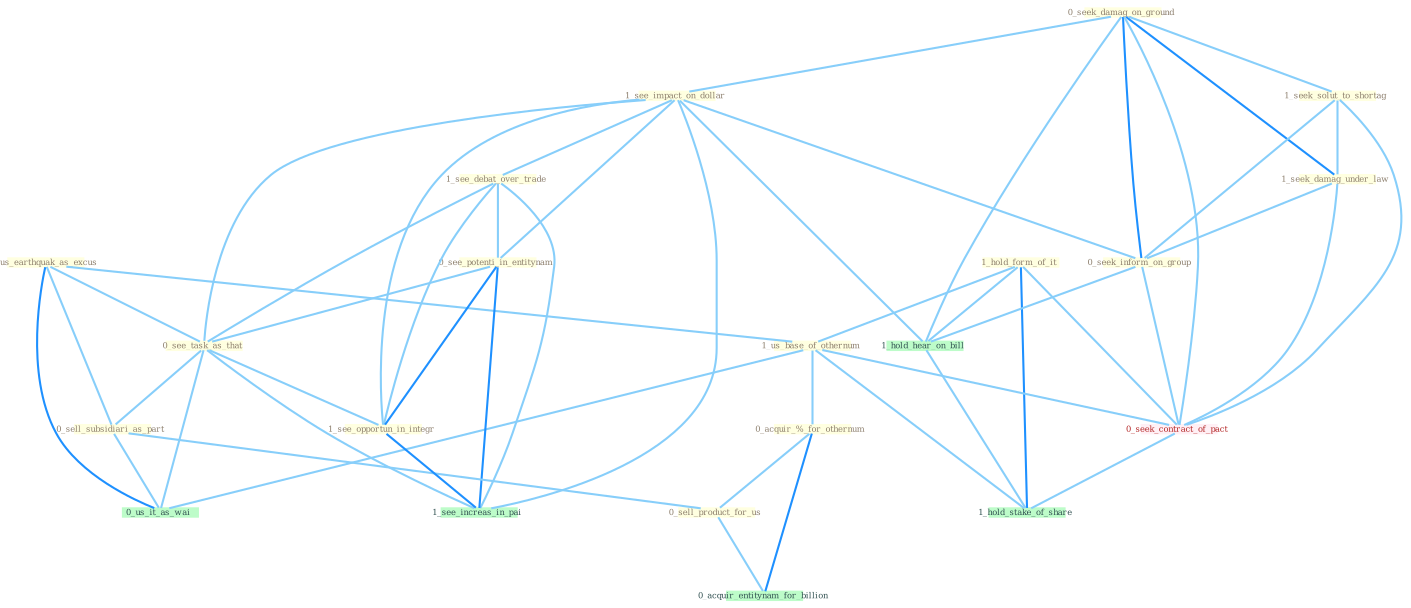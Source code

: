 Graph G{ 
    node
    [shape=polygon,style=filled,width=.5,height=.06,color="#BDFCC9",fixedsize=true,fontsize=4,
    fontcolor="#2f4f4f"];
    {node
    [color="#ffffe0", fontcolor="#8b7d6b"] "0_us_earthquak_as_excus " "0_seek_damag_on_ground " "1_see_impact_on_dollar " "1_seek_solut_to_shortag " "1_hold_form_of_it " "1_see_debat_over_trade " "1_us_base_of_othernum " "1_seek_damag_under_law " "0_see_potenti_in_entitynam " "0_see_task_as_that " "0_seek_inform_on_group " "0_sell_subsidiari_as_part " "0_acquir_%_for_othernum " "0_sell_product_for_us " "1_see_opportun_in_integr "}
{node [color="#fff0f5", fontcolor="#b22222"] "0_seek_contract_of_pact "}
edge [color="#B0E2FF"];

	"0_us_earthquak_as_excus " -- "1_us_base_of_othernum " [w="1", color="#87cefa" ];
	"0_us_earthquak_as_excus " -- "0_see_task_as_that " [w="1", color="#87cefa" ];
	"0_us_earthquak_as_excus " -- "0_sell_subsidiari_as_part " [w="1", color="#87cefa" ];
	"0_us_earthquak_as_excus " -- "0_us_it_as_wai " [w="2", color="#1e90ff" , len=0.8];
	"0_seek_damag_on_ground " -- "1_see_impact_on_dollar " [w="1", color="#87cefa" ];
	"0_seek_damag_on_ground " -- "1_seek_solut_to_shortag " [w="1", color="#87cefa" ];
	"0_seek_damag_on_ground " -- "1_seek_damag_under_law " [w="2", color="#1e90ff" , len=0.8];
	"0_seek_damag_on_ground " -- "0_seek_inform_on_group " [w="2", color="#1e90ff" , len=0.8];
	"0_seek_damag_on_ground " -- "0_seek_contract_of_pact " [w="1", color="#87cefa" ];
	"0_seek_damag_on_ground " -- "1_hold_hear_on_bill " [w="1", color="#87cefa" ];
	"1_see_impact_on_dollar " -- "1_see_debat_over_trade " [w="1", color="#87cefa" ];
	"1_see_impact_on_dollar " -- "0_see_potenti_in_entitynam " [w="1", color="#87cefa" ];
	"1_see_impact_on_dollar " -- "0_see_task_as_that " [w="1", color="#87cefa" ];
	"1_see_impact_on_dollar " -- "0_seek_inform_on_group " [w="1", color="#87cefa" ];
	"1_see_impact_on_dollar " -- "1_see_opportun_in_integr " [w="1", color="#87cefa" ];
	"1_see_impact_on_dollar " -- "1_see_increas_in_pai " [w="1", color="#87cefa" ];
	"1_see_impact_on_dollar " -- "1_hold_hear_on_bill " [w="1", color="#87cefa" ];
	"1_seek_solut_to_shortag " -- "1_seek_damag_under_law " [w="1", color="#87cefa" ];
	"1_seek_solut_to_shortag " -- "0_seek_inform_on_group " [w="1", color="#87cefa" ];
	"1_seek_solut_to_shortag " -- "0_seek_contract_of_pact " [w="1", color="#87cefa" ];
	"1_hold_form_of_it " -- "1_us_base_of_othernum " [w="1", color="#87cefa" ];
	"1_hold_form_of_it " -- "0_seek_contract_of_pact " [w="1", color="#87cefa" ];
	"1_hold_form_of_it " -- "1_hold_hear_on_bill " [w="1", color="#87cefa" ];
	"1_hold_form_of_it " -- "1_hold_stake_of_share " [w="2", color="#1e90ff" , len=0.8];
	"1_see_debat_over_trade " -- "0_see_potenti_in_entitynam " [w="1", color="#87cefa" ];
	"1_see_debat_over_trade " -- "0_see_task_as_that " [w="1", color="#87cefa" ];
	"1_see_debat_over_trade " -- "1_see_opportun_in_integr " [w="1", color="#87cefa" ];
	"1_see_debat_over_trade " -- "1_see_increas_in_pai " [w="1", color="#87cefa" ];
	"1_us_base_of_othernum " -- "0_acquir_%_for_othernum " [w="1", color="#87cefa" ];
	"1_us_base_of_othernum " -- "0_seek_contract_of_pact " [w="1", color="#87cefa" ];
	"1_us_base_of_othernum " -- "0_us_it_as_wai " [w="1", color="#87cefa" ];
	"1_us_base_of_othernum " -- "1_hold_stake_of_share " [w="1", color="#87cefa" ];
	"1_seek_damag_under_law " -- "0_seek_inform_on_group " [w="1", color="#87cefa" ];
	"1_seek_damag_under_law " -- "0_seek_contract_of_pact " [w="1", color="#87cefa" ];
	"0_see_potenti_in_entitynam " -- "0_see_task_as_that " [w="1", color="#87cefa" ];
	"0_see_potenti_in_entitynam " -- "1_see_opportun_in_integr " [w="2", color="#1e90ff" , len=0.8];
	"0_see_potenti_in_entitynam " -- "1_see_increas_in_pai " [w="2", color="#1e90ff" , len=0.8];
	"0_see_task_as_that " -- "0_sell_subsidiari_as_part " [w="1", color="#87cefa" ];
	"0_see_task_as_that " -- "1_see_opportun_in_integr " [w="1", color="#87cefa" ];
	"0_see_task_as_that " -- "0_us_it_as_wai " [w="1", color="#87cefa" ];
	"0_see_task_as_that " -- "1_see_increas_in_pai " [w="1", color="#87cefa" ];
	"0_seek_inform_on_group " -- "0_seek_contract_of_pact " [w="1", color="#87cefa" ];
	"0_seek_inform_on_group " -- "1_hold_hear_on_bill " [w="1", color="#87cefa" ];
	"0_sell_subsidiari_as_part " -- "0_sell_product_for_us " [w="1", color="#87cefa" ];
	"0_sell_subsidiari_as_part " -- "0_us_it_as_wai " [w="1", color="#87cefa" ];
	"0_acquir_%_for_othernum " -- "0_sell_product_for_us " [w="1", color="#87cefa" ];
	"0_acquir_%_for_othernum " -- "0_acquir_entitynam_for_billion " [w="2", color="#1e90ff" , len=0.8];
	"0_sell_product_for_us " -- "0_acquir_entitynam_for_billion " [w="1", color="#87cefa" ];
	"1_see_opportun_in_integr " -- "1_see_increas_in_pai " [w="2", color="#1e90ff" , len=0.8];
	"0_seek_contract_of_pact " -- "1_hold_stake_of_share " [w="1", color="#87cefa" ];
	"1_hold_hear_on_bill " -- "1_hold_stake_of_share " [w="1", color="#87cefa" ];
}